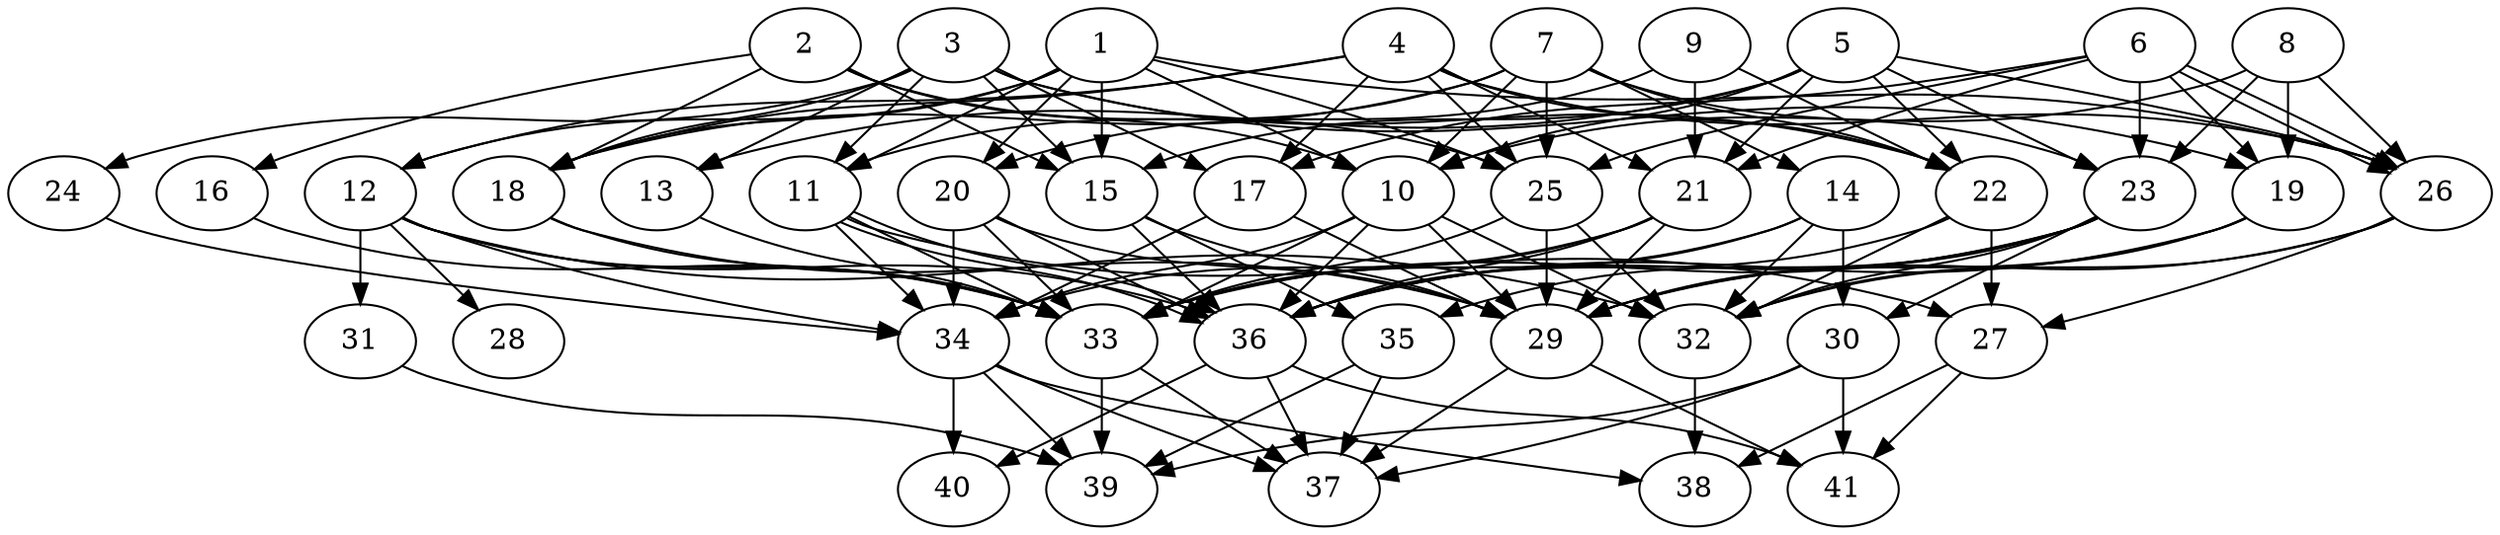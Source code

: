 // DAG (tier=3-complex, mode=compute, n=41, ccr=0.456, fat=0.762, density=0.615, regular=0.398, jump=0.320, mindata=1048576, maxdata=16777216)
// DAG automatically generated by daggen at Sun Aug 24 16:33:34 2025
// /home/ermia/Project/Environments/daggen/bin/daggen --dot --ccr 0.456 --fat 0.762 --regular 0.398 --density 0.615 --jump 0.320 --mindata 1048576 --maxdata 16777216 -n 41 
digraph G {
  1 [size="18858803189740196", alpha="0.05", expect_size="9429401594870098"]
  1 -> 10 [size ="2067971396599808"]
  1 -> 11 [size ="2067971396599808"]
  1 -> 12 [size ="2067971396599808"]
  1 -> 15 [size ="2067971396599808"]
  1 -> 18 [size ="2067971396599808"]
  1 -> 20 [size ="2067971396599808"]
  1 -> 25 [size ="2067971396599808"]
  1 -> 26 [size ="2067971396599808"]
  2 [size="16219482401275310", alpha="0.11", expect_size="8109741200637655"]
  2 -> 10 [size ="11581521920000"]
  2 -> 15 [size ="11581521920000"]
  2 -> 16 [size ="11581521920000"]
  2 -> 18 [size ="11581521920000"]
  2 -> 25 [size ="11581521920000"]
  3 [size="6955172814891672", alpha="0.02", expect_size="3477586407445836"]
  3 -> 11 [size ="132611947102208"]
  3 -> 13 [size ="132611947102208"]
  3 -> 15 [size ="132611947102208"]
  3 -> 17 [size ="132611947102208"]
  3 -> 18 [size ="132611947102208"]
  3 -> 19 [size ="132611947102208"]
  3 -> 22 [size ="132611947102208"]
  3 -> 24 [size ="132611947102208"]
  4 [size="20993876790834364416", alpha="0.13", expect_size="10496938395417182208"]
  4 -> 12 [size ="60881463410688"]
  4 -> 17 [size ="60881463410688"]
  4 -> 18 [size ="60881463410688"]
  4 -> 21 [size ="60881463410688"]
  4 -> 22 [size ="60881463410688"]
  4 -> 25 [size ="60881463410688"]
  4 -> 26 [size ="60881463410688"]
  5 [size="29623107789395604", alpha="0.11", expect_size="14811553894697802"]
  5 -> 10 [size ="912378904444928"]
  5 -> 13 [size ="912378904444928"]
  5 -> 15 [size ="912378904444928"]
  5 -> 21 [size ="912378904444928"]
  5 -> 22 [size ="912378904444928"]
  5 -> 23 [size ="912378904444928"]
  5 -> 26 [size ="912378904444928"]
  6 [size="581351608487203", alpha="0.20", expect_size="290675804243601"]
  6 -> 17 [size ="17153864499200"]
  6 -> 19 [size ="17153864499200"]
  6 -> 21 [size ="17153864499200"]
  6 -> 23 [size ="17153864499200"]
  6 -> 25 [size ="17153864499200"]
  6 -> 26 [size ="17153864499200"]
  6 -> 26 [size ="17153864499200"]
  7 [size="927647894094296576", alpha="0.02", expect_size="463823947047148288"]
  7 -> 10 [size ="1935299856826368"]
  7 -> 11 [size ="1935299856826368"]
  7 -> 14 [size ="1935299856826368"]
  7 -> 18 [size ="1935299856826368"]
  7 -> 22 [size ="1935299856826368"]
  7 -> 23 [size ="1935299856826368"]
  7 -> 25 [size ="1935299856826368"]
  8 [size="51814487707256640", alpha="0.12", expect_size="25907243853628320"]
  8 -> 10 [size ="987527905280000"]
  8 -> 19 [size ="987527905280000"]
  8 -> 23 [size ="987527905280000"]
  8 -> 26 [size ="987527905280000"]
  9 [size="92690372834355744", alpha="0.16", expect_size="46345186417177872"]
  9 -> 20 [size ="1535172172316672"]
  9 -> 21 [size ="1535172172316672"]
  9 -> 22 [size ="1535172172316672"]
  10 [size="1203945545316378368", alpha="0.12", expect_size="601972772658189184"]
  10 -> 29 [size ="452557222707200"]
  10 -> 32 [size ="452557222707200"]
  10 -> 33 [size ="452557222707200"]
  10 -> 34 [size ="452557222707200"]
  10 -> 36 [size ="452557222707200"]
  11 [size="1690343835793922981888", alpha="0.16", expect_size="845171917896961490944"]
  11 -> 27 [size ="1135202545958912"]
  11 -> 33 [size ="1135202545958912"]
  11 -> 34 [size ="1135202545958912"]
  11 -> 36 [size ="1135202545958912"]
  11 -> 36 [size ="1135202545958912"]
  12 [size="276685505959543456", alpha="0.16", expect_size="138342752979771728"]
  12 -> 28 [size ="114220125388800"]
  12 -> 31 [size ="114220125388800"]
  12 -> 32 [size ="114220125388800"]
  12 -> 33 [size ="114220125388800"]
  12 -> 34 [size ="114220125388800"]
  12 -> 36 [size ="114220125388800"]
  13 [size="184054910905089888", alpha="0.06", expect_size="92027455452544944"]
  13 -> 33 [size ="243254742220800"]
  14 [size="1177555821504977152", alpha="0.11", expect_size="588777910752488576"]
  14 -> 30 [size ="936152680890368"]
  14 -> 32 [size ="936152680890368"]
  14 -> 33 [size ="936152680890368"]
  14 -> 36 [size ="936152680890368"]
  15 [size="21822045756481768", alpha="0.00", expect_size="10911022878240884"]
  15 -> 29 [size ="384360658239488"]
  15 -> 35 [size ="384360658239488"]
  15 -> 36 [size ="384360658239488"]
  16 [size="1524343641627223392256", alpha="0.10", expect_size="762171820813611696128"]
  16 -> 33 [size ="1059608034541568"]
  17 [size="18276834033025364", alpha="0.17", expect_size="9138417016512682"]
  17 -> 29 [size ="525390229536768"]
  17 -> 34 [size ="525390229536768"]
  18 [size="801191311143994496", alpha="0.01", expect_size="400595655571997248"]
  18 -> 29 [size ="386635313184768"]
  18 -> 33 [size ="386635313184768"]
  19 [size="3281395777103144", alpha="0.08", expect_size="1640697888551572"]
  19 -> 29 [size ="187280916480000"]
  19 -> 32 [size ="187280916480000"]
  19 -> 36 [size ="187280916480000"]
  20 [size="13885684648503856", alpha="0.06", expect_size="6942842324251928"]
  20 -> 29 [size ="13851479244800"]
  20 -> 33 [size ="13851479244800"]
  20 -> 34 [size ="13851479244800"]
  20 -> 36 [size ="13851479244800"]
  21 [size="20309395278588704", alpha="0.02", expect_size="10154697639294352"]
  21 -> 29 [size ="541174469230592"]
  21 -> 33 [size ="541174469230592"]
  21 -> 34 [size ="541174469230592"]
  21 -> 36 [size ="541174469230592"]
  22 [size="3147094725413614649344", alpha="0.05", expect_size="1573547362706807324672"]
  22 -> 27 [size ="1718026521018368"]
  22 -> 32 [size ="1718026521018368"]
  22 -> 36 [size ="1718026521018368"]
  23 [size="1465608558179768832", alpha="0.09", expect_size="732804279089884416"]
  23 -> 29 [size ="1382346708221952"]
  23 -> 30 [size ="1382346708221952"]
  23 -> 32 [size ="1382346708221952"]
  23 -> 33 [size ="1382346708221952"]
  23 -> 35 [size ="1382346708221952"]
  23 -> 36 [size ="1382346708221952"]
  24 [size="2284680030231747100672", alpha="0.04", expect_size="1142340015115873550336"]
  24 -> 34 [size ="1387736179146752"]
  25 [size="6598384676559422", alpha="0.14", expect_size="3299192338279711"]
  25 -> 29 [size ="327994648297472"]
  25 -> 32 [size ="327994648297472"]
  25 -> 33 [size ="327994648297472"]
  26 [size="69233649589320064", alpha="0.03", expect_size="34616824794660032"]
  26 -> 27 [size ="1801859039756288"]
  26 -> 29 [size ="1801859039756288"]
  26 -> 32 [size ="1801859039756288"]
  27 [size="53275745400306584", alpha="0.15", expect_size="26637872700153292"]
  27 -> 38 [size ="1203936375603200"]
  27 -> 41 [size ="1203936375603200"]
  28 [size="100527666258918880", alpha="0.08", expect_size="50263833129459440"]
  29 [size="9929517800404166", alpha="0.03", expect_size="4964758900202083"]
  29 -> 37 [size ="225695238193152"]
  29 -> 41 [size ="225695238193152"]
  30 [size="9904084412941600", alpha="0.06", expect_size="4952042206470800"]
  30 -> 37 [size ="730532195336192"]
  30 -> 39 [size ="730532195336192"]
  30 -> 41 [size ="730532195336192"]
  31 [size="295148625728836206592", alpha="0.03", expect_size="147574312864418103296"]
  31 -> 39 [size ="354636825362432"]
  32 [size="27515401228630948", alpha="0.17", expect_size="13757700614315474"]
  32 -> 38 [size ="613945652019200"]
  33 [size="2657289299561054720", alpha="0.15", expect_size="1328644649780527360"]
  33 -> 37 [size ="1750592733052928"]
  33 -> 39 [size ="1750592733052928"]
  34 [size="4327508515089972985856", alpha="0.14", expect_size="2163754257544986492928"]
  34 -> 37 [size ="2124460240928768"]
  34 -> 38 [size ="2124460240928768"]
  34 -> 39 [size ="2124460240928768"]
  34 -> 40 [size ="2124460240928768"]
  35 [size="69359440002561392", alpha="0.18", expect_size="34679720001280696"]
  35 -> 37 [size ="2150437453037568"]
  35 -> 39 [size ="2150437453037568"]
  36 [size="3859089287450788", alpha="0.09", expect_size="1929544643725394"]
  36 -> 37 [size ="117336493260800"]
  36 -> 40 [size ="117336493260800"]
  36 -> 41 [size ="117336493260800"]
  37 [size="14167428672549552128", alpha="0.13", expect_size="7083714336274776064"]
  38 [size="5437910324082263040", alpha="0.05", expect_size="2718955162041131520"]
  39 [size="1088952852068173873152", alpha="0.02", expect_size="544476426034086936576"]
  40 [size="15973757308551560", alpha="0.04", expect_size="7986878654275780"]
  41 [size="43102368736819019776", alpha="0.03", expect_size="21551184368409509888"]
}